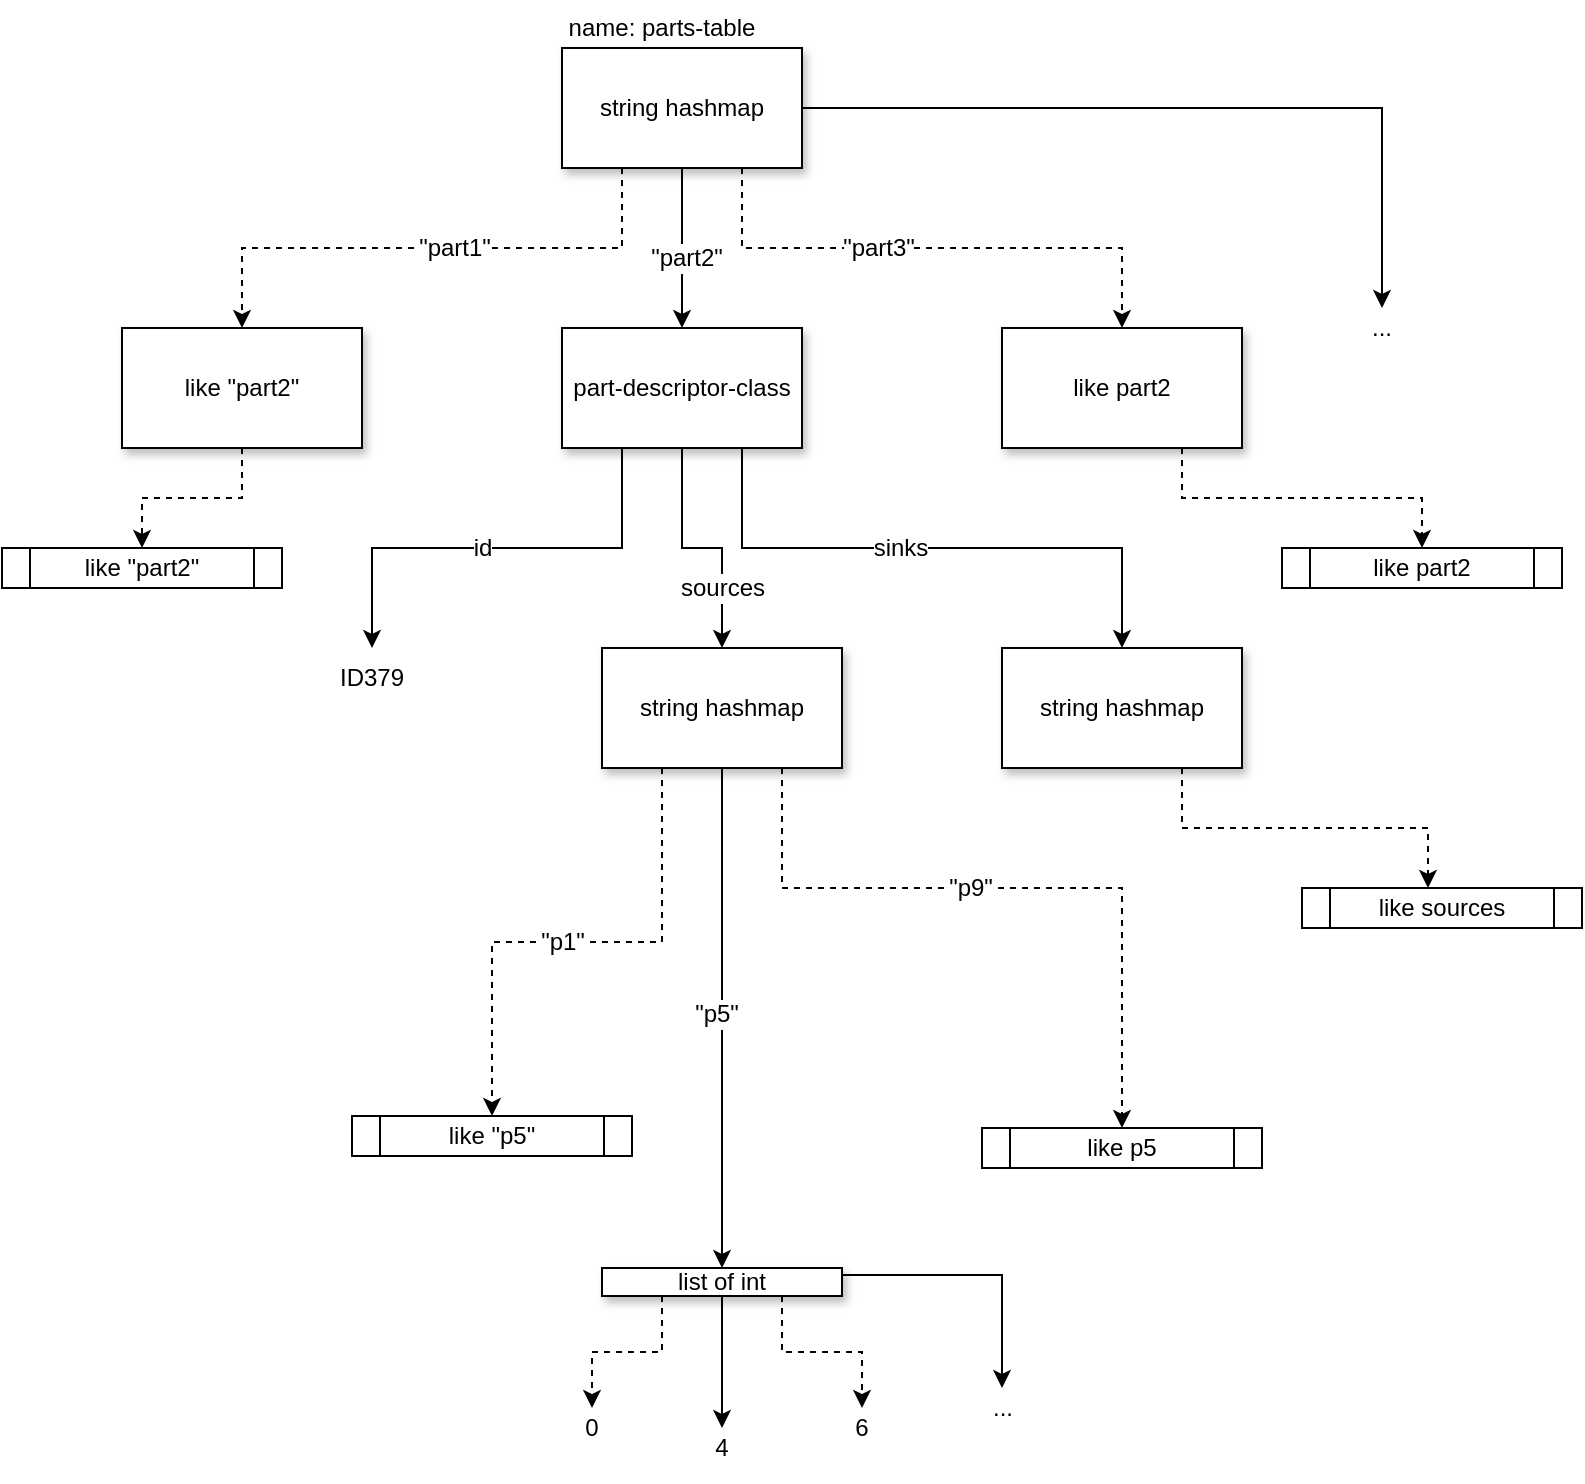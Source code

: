 <mxfile version="11.1.4" type="device"><diagram id="vtuY4MYt8lIP9khEpt2A" name="Page-1"><mxGraphModel dx="1106" dy="791" grid="1" gridSize="10" guides="1" tooltips="1" connect="1" arrows="1" fold="1" page="1" pageScale="1" pageWidth="827" pageHeight="1169" math="0" shadow="0"><root><mxCell id="0"/><mxCell id="1" parent="0"/><mxCell id="YR6RXKOD83cWNwXDXdoh-5" style="edgeStyle=orthogonalEdgeStyle;rounded=0;orthogonalLoop=1;jettySize=auto;html=1;exitX=0.5;exitY=1;exitDx=0;exitDy=0;entryX=0.5;entryY=0;entryDx=0;entryDy=0;" edge="1" parent="1" source="YR6RXKOD83cWNwXDXdoh-1" target="YR6RXKOD83cWNwXDXdoh-2"><mxGeometry relative="1" as="geometry"/></mxCell><mxCell id="YR6RXKOD83cWNwXDXdoh-42" value="&quot;part2&quot;" style="text;html=1;resizable=0;points=[];align=center;verticalAlign=middle;labelBackgroundColor=#ffffff;" vertex="1" connectable="0" parent="YR6RXKOD83cWNwXDXdoh-5"><mxGeometry x="0.125" y="2" relative="1" as="geometry"><mxPoint as="offset"/></mxGeometry></mxCell><mxCell id="YR6RXKOD83cWNwXDXdoh-6" style="edgeStyle=orthogonalEdgeStyle;rounded=0;orthogonalLoop=1;jettySize=auto;html=1;exitX=0.75;exitY=1;exitDx=0;exitDy=0;entryX=0.5;entryY=0;entryDx=0;entryDy=0;dashed=1;" edge="1" parent="1" source="YR6RXKOD83cWNwXDXdoh-1" target="YR6RXKOD83cWNwXDXdoh-3"><mxGeometry relative="1" as="geometry"/></mxCell><mxCell id="YR6RXKOD83cWNwXDXdoh-43" value="&quot;part3&quot;" style="text;html=1;resizable=0;points=[];align=center;verticalAlign=middle;labelBackgroundColor=#ffffff;" vertex="1" connectable="0" parent="YR6RXKOD83cWNwXDXdoh-6"><mxGeometry x="-0.2" relative="1" as="geometry"><mxPoint as="offset"/></mxGeometry></mxCell><mxCell id="YR6RXKOD83cWNwXDXdoh-7" style="edgeStyle=orthogonalEdgeStyle;rounded=0;orthogonalLoop=1;jettySize=auto;html=1;exitX=0.25;exitY=1;exitDx=0;exitDy=0;entryX=0.5;entryY=0;entryDx=0;entryDy=0;dashed=1;" edge="1" parent="1" source="YR6RXKOD83cWNwXDXdoh-1" target="YR6RXKOD83cWNwXDXdoh-4"><mxGeometry relative="1" as="geometry"/></mxCell><mxCell id="YR6RXKOD83cWNwXDXdoh-44" value="&quot;part1&quot;" style="text;html=1;resizable=0;points=[];align=center;verticalAlign=middle;labelBackgroundColor=#ffffff;" vertex="1" connectable="0" parent="YR6RXKOD83cWNwXDXdoh-7"><mxGeometry x="-0.082" relative="1" as="geometry"><mxPoint as="offset"/></mxGeometry></mxCell><mxCell id="YR6RXKOD83cWNwXDXdoh-54" style="edgeStyle=orthogonalEdgeStyle;rounded=0;orthogonalLoop=1;jettySize=auto;html=1;exitX=1;exitY=0.5;exitDx=0;exitDy=0;" edge="1" parent="1" source="YR6RXKOD83cWNwXDXdoh-1" target="YR6RXKOD83cWNwXDXdoh-55"><mxGeometry relative="1" as="geometry"><mxPoint x="710" y="160" as="targetPoint"/></mxGeometry></mxCell><mxCell id="YR6RXKOD83cWNwXDXdoh-1" value="string hashmap" style="rounded=0;whiteSpace=wrap;html=1;shadow=1;" vertex="1" parent="1"><mxGeometry x="300" y="20" width="120" height="60" as="geometry"/></mxCell><mxCell id="YR6RXKOD83cWNwXDXdoh-11" style="edgeStyle=orthogonalEdgeStyle;rounded=0;orthogonalLoop=1;jettySize=auto;html=1;exitX=0.25;exitY=1;exitDx=0;exitDy=0;entryX=0.5;entryY=0;entryDx=0;entryDy=0;" edge="1" parent="1" source="YR6RXKOD83cWNwXDXdoh-2" target="YR6RXKOD83cWNwXDXdoh-8"><mxGeometry relative="1" as="geometry"/></mxCell><mxCell id="YR6RXKOD83cWNwXDXdoh-38" value="id" style="text;html=1;resizable=0;points=[];align=center;verticalAlign=middle;labelBackgroundColor=#ffffff;" vertex="1" connectable="0" parent="YR6RXKOD83cWNwXDXdoh-11"><mxGeometry x="0.067" relative="1" as="geometry"><mxPoint as="offset"/></mxGeometry></mxCell><mxCell id="YR6RXKOD83cWNwXDXdoh-12" style="edgeStyle=orthogonalEdgeStyle;rounded=0;orthogonalLoop=1;jettySize=auto;html=1;exitX=0.5;exitY=1;exitDx=0;exitDy=0;entryX=0.5;entryY=0;entryDx=0;entryDy=0;" edge="1" parent="1" source="YR6RXKOD83cWNwXDXdoh-2" target="YR6RXKOD83cWNwXDXdoh-9"><mxGeometry relative="1" as="geometry"/></mxCell><mxCell id="YR6RXKOD83cWNwXDXdoh-36" value="sources" style="text;html=1;resizable=0;points=[];align=center;verticalAlign=middle;labelBackgroundColor=#ffffff;" vertex="1" connectable="0" parent="YR6RXKOD83cWNwXDXdoh-12"><mxGeometry x="-0.167" y="8" relative="1" as="geometry"><mxPoint x="20" y="28" as="offset"/></mxGeometry></mxCell><mxCell id="YR6RXKOD83cWNwXDXdoh-13" style="edgeStyle=orthogonalEdgeStyle;rounded=0;orthogonalLoop=1;jettySize=auto;html=1;exitX=0.75;exitY=1;exitDx=0;exitDy=0;" edge="1" parent="1" source="YR6RXKOD83cWNwXDXdoh-2" target="YR6RXKOD83cWNwXDXdoh-10"><mxGeometry relative="1" as="geometry"/></mxCell><mxCell id="YR6RXKOD83cWNwXDXdoh-37" value="sinks" style="text;html=1;resizable=0;points=[];align=center;verticalAlign=middle;labelBackgroundColor=#ffffff;" vertex="1" connectable="0" parent="YR6RXKOD83cWNwXDXdoh-13"><mxGeometry x="-0.11" relative="1" as="geometry"><mxPoint as="offset"/></mxGeometry></mxCell><mxCell id="YR6RXKOD83cWNwXDXdoh-2" value="part-descriptor-class" style="rounded=0;whiteSpace=wrap;html=1;shadow=1;" vertex="1" parent="1"><mxGeometry x="300" y="160" width="120" height="60" as="geometry"/></mxCell><mxCell id="YR6RXKOD83cWNwXDXdoh-26" style="edgeStyle=orthogonalEdgeStyle;rounded=0;orthogonalLoop=1;jettySize=auto;html=1;exitX=0.75;exitY=1;exitDx=0;exitDy=0;entryX=0.5;entryY=0;entryDx=0;entryDy=0;dashed=1;" edge="1" parent="1" source="YR6RXKOD83cWNwXDXdoh-3" target="YR6RXKOD83cWNwXDXdoh-25"><mxGeometry relative="1" as="geometry"/></mxCell><mxCell id="YR6RXKOD83cWNwXDXdoh-3" value="like part2" style="rounded=0;whiteSpace=wrap;html=1;shadow=1;" vertex="1" parent="1"><mxGeometry x="520" y="160" width="120" height="60" as="geometry"/></mxCell><mxCell id="YR6RXKOD83cWNwXDXdoh-28" style="edgeStyle=orthogonalEdgeStyle;rounded=0;orthogonalLoop=1;jettySize=auto;html=1;exitX=0.5;exitY=1;exitDx=0;exitDy=0;entryX=0.5;entryY=0;entryDx=0;entryDy=0;dashed=1;" edge="1" parent="1" source="YR6RXKOD83cWNwXDXdoh-4" target="YR6RXKOD83cWNwXDXdoh-27"><mxGeometry relative="1" as="geometry"/></mxCell><mxCell id="YR6RXKOD83cWNwXDXdoh-4" value="like &quot;part2&quot;" style="rounded=0;whiteSpace=wrap;html=1;shadow=1;" vertex="1" parent="1"><mxGeometry x="80" y="160" width="120" height="60" as="geometry"/></mxCell><mxCell id="YR6RXKOD83cWNwXDXdoh-8" value="ID379" style="text;html=1;strokeColor=none;fillColor=none;align=center;verticalAlign=middle;whiteSpace=wrap;rounded=0;" vertex="1" parent="1"><mxGeometry x="180" y="320" width="50" height="30" as="geometry"/></mxCell><mxCell id="YR6RXKOD83cWNwXDXdoh-17" style="edgeStyle=orthogonalEdgeStyle;rounded=0;orthogonalLoop=1;jettySize=auto;html=1;exitX=0.25;exitY=1;exitDx=0;exitDy=0;entryX=0.5;entryY=0;entryDx=0;entryDy=0;dashed=1;" edge="1" parent="1" source="YR6RXKOD83cWNwXDXdoh-9" target="YR6RXKOD83cWNwXDXdoh-32"><mxGeometry relative="1" as="geometry"><mxPoint x="265" y="440" as="targetPoint"/></mxGeometry></mxCell><mxCell id="YR6RXKOD83cWNwXDXdoh-39" value="&quot;p1&quot;" style="text;html=1;resizable=0;points=[];align=center;verticalAlign=middle;labelBackgroundColor=#ffffff;" vertex="1" connectable="0" parent="YR6RXKOD83cWNwXDXdoh-17"><mxGeometry x="0.062" relative="1" as="geometry"><mxPoint as="offset"/></mxGeometry></mxCell><mxCell id="YR6RXKOD83cWNwXDXdoh-18" style="edgeStyle=orthogonalEdgeStyle;rounded=0;orthogonalLoop=1;jettySize=auto;html=1;exitX=0.5;exitY=1;exitDx=0;exitDy=0;entryX=0.5;entryY=0;entryDx=0;entryDy=0;" edge="1" parent="1" source="YR6RXKOD83cWNwXDXdoh-9" target="YR6RXKOD83cWNwXDXdoh-46"><mxGeometry relative="1" as="geometry"><mxPoint x="420" y="440" as="targetPoint"/></mxGeometry></mxCell><mxCell id="YR6RXKOD83cWNwXDXdoh-40" value="&quot;p5&quot;" style="text;html=1;resizable=0;points=[];align=center;verticalAlign=middle;labelBackgroundColor=#ffffff;" vertex="1" connectable="0" parent="YR6RXKOD83cWNwXDXdoh-18"><mxGeometry x="-0.02" y="-3" relative="1" as="geometry"><mxPoint as="offset"/></mxGeometry></mxCell><mxCell id="YR6RXKOD83cWNwXDXdoh-19" style="edgeStyle=orthogonalEdgeStyle;rounded=0;orthogonalLoop=1;jettySize=auto;html=1;exitX=0.75;exitY=1;exitDx=0;exitDy=0;entryX=0.5;entryY=0;entryDx=0;entryDy=0;dashed=1;" edge="1" parent="1" source="YR6RXKOD83cWNwXDXdoh-9" target="YR6RXKOD83cWNwXDXdoh-33"><mxGeometry relative="1" as="geometry"><mxPoint x="580" y="440" as="targetPoint"/><Array as="points"><mxPoint x="410" y="440"/><mxPoint x="580" y="440"/></Array></mxGeometry></mxCell><mxCell id="YR6RXKOD83cWNwXDXdoh-41" value="&quot;p9&quot;" style="text;html=1;resizable=0;points=[];align=center;verticalAlign=middle;labelBackgroundColor=#ffffff;" vertex="1" connectable="0" parent="YR6RXKOD83cWNwXDXdoh-19"><mxGeometry x="-0.122" relative="1" as="geometry"><mxPoint as="offset"/></mxGeometry></mxCell><mxCell id="YR6RXKOD83cWNwXDXdoh-9" value="string hashmap" style="rounded=0;whiteSpace=wrap;html=1;shadow=1;" vertex="1" parent="1"><mxGeometry x="320" y="320" width="120" height="60" as="geometry"/></mxCell><mxCell id="YR6RXKOD83cWNwXDXdoh-24" style="edgeStyle=orthogonalEdgeStyle;rounded=0;orthogonalLoop=1;jettySize=auto;html=1;exitX=0.75;exitY=1;exitDx=0;exitDy=0;entryX=0.45;entryY=0;entryDx=0;entryDy=0;entryPerimeter=0;dashed=1;" edge="1" parent="1" source="YR6RXKOD83cWNwXDXdoh-10" target="YR6RXKOD83cWNwXDXdoh-20"><mxGeometry relative="1" as="geometry"/></mxCell><mxCell id="YR6RXKOD83cWNwXDXdoh-10" value="string hashmap" style="rounded=0;whiteSpace=wrap;html=1;shadow=1;" vertex="1" parent="1"><mxGeometry x="520" y="320" width="120" height="60" as="geometry"/></mxCell><mxCell id="YR6RXKOD83cWNwXDXdoh-20" value="like sources" style="shape=process;whiteSpace=wrap;html=1;backgroundOutline=1;" vertex="1" parent="1"><mxGeometry x="670" y="440" width="140" height="20" as="geometry"/></mxCell><mxCell id="YR6RXKOD83cWNwXDXdoh-25" value="like part2" style="shape=process;whiteSpace=wrap;html=1;backgroundOutline=1;" vertex="1" parent="1"><mxGeometry x="660" y="270" width="140" height="20" as="geometry"/></mxCell><mxCell id="YR6RXKOD83cWNwXDXdoh-27" value="like &quot;part2&quot;" style="shape=process;whiteSpace=wrap;html=1;backgroundOutline=1;" vertex="1" parent="1"><mxGeometry x="20" y="270" width="140" height="20" as="geometry"/></mxCell><mxCell id="YR6RXKOD83cWNwXDXdoh-29" value="0" style="text;html=1;strokeColor=none;fillColor=none;align=center;verticalAlign=middle;whiteSpace=wrap;rounded=0;shadow=1;" vertex="1" parent="1"><mxGeometry x="280" y="700" width="70" height="20" as="geometry"/></mxCell><mxCell id="YR6RXKOD83cWNwXDXdoh-32" value="like &quot;p5&quot;" style="shape=process;whiteSpace=wrap;html=1;backgroundOutline=1;" vertex="1" parent="1"><mxGeometry x="195" y="554" width="140" height="20" as="geometry"/></mxCell><mxCell id="YR6RXKOD83cWNwXDXdoh-33" value="like p5" style="shape=process;whiteSpace=wrap;html=1;backgroundOutline=1;" vertex="1" parent="1"><mxGeometry x="510" y="560" width="140" height="20" as="geometry"/></mxCell><mxCell id="YR6RXKOD83cWNwXDXdoh-45" value="name: parts-table" style="text;html=1;strokeColor=none;fillColor=none;align=center;verticalAlign=middle;whiteSpace=wrap;rounded=0;shadow=1;" vertex="1" parent="1"><mxGeometry x="300" width="100" height="20" as="geometry"/></mxCell><mxCell id="YR6RXKOD83cWNwXDXdoh-51" style="edgeStyle=orthogonalEdgeStyle;rounded=0;orthogonalLoop=1;jettySize=auto;html=1;exitX=0.25;exitY=1;exitDx=0;exitDy=0;dashed=1;" edge="1" parent="1" source="YR6RXKOD83cWNwXDXdoh-46" target="YR6RXKOD83cWNwXDXdoh-29"><mxGeometry relative="1" as="geometry"/></mxCell><mxCell id="YR6RXKOD83cWNwXDXdoh-52" style="edgeStyle=orthogonalEdgeStyle;rounded=0;orthogonalLoop=1;jettySize=auto;html=1;exitX=0.5;exitY=1;exitDx=0;exitDy=0;" edge="1" parent="1" source="YR6RXKOD83cWNwXDXdoh-46" target="YR6RXKOD83cWNwXDXdoh-47"><mxGeometry relative="1" as="geometry"/></mxCell><mxCell id="YR6RXKOD83cWNwXDXdoh-53" style="edgeStyle=orthogonalEdgeStyle;rounded=0;orthogonalLoop=1;jettySize=auto;html=1;exitX=0.75;exitY=1;exitDx=0;exitDy=0;entryX=0.5;entryY=0;entryDx=0;entryDy=0;dashed=1;" edge="1" parent="1" source="YR6RXKOD83cWNwXDXdoh-46" target="YR6RXKOD83cWNwXDXdoh-48"><mxGeometry relative="1" as="geometry"/></mxCell><mxCell id="YR6RXKOD83cWNwXDXdoh-56" style="edgeStyle=orthogonalEdgeStyle;rounded=0;orthogonalLoop=1;jettySize=auto;html=1;exitX=1;exitY=0.25;exitDx=0;exitDy=0;entryX=0.5;entryY=0;entryDx=0;entryDy=0;entryPerimeter=0;" edge="1" parent="1" source="YR6RXKOD83cWNwXDXdoh-46" target="YR6RXKOD83cWNwXDXdoh-57"><mxGeometry relative="1" as="geometry"><mxPoint x="520" y="680" as="targetPoint"/></mxGeometry></mxCell><mxCell id="YR6RXKOD83cWNwXDXdoh-46" value="list of int" style="rounded=0;whiteSpace=wrap;html=1;shadow=1;" vertex="1" parent="1"><mxGeometry x="320" y="630" width="120" height="14" as="geometry"/></mxCell><mxCell id="YR6RXKOD83cWNwXDXdoh-47" value="4" style="text;html=1;strokeColor=none;fillColor=none;align=center;verticalAlign=middle;whiteSpace=wrap;rounded=0;shadow=1;" vertex="1" parent="1"><mxGeometry x="360" y="710" width="40" height="20" as="geometry"/></mxCell><mxCell id="YR6RXKOD83cWNwXDXdoh-48" value="6" style="text;html=1;strokeColor=none;fillColor=none;align=center;verticalAlign=middle;whiteSpace=wrap;rounded=0;shadow=1;" vertex="1" parent="1"><mxGeometry x="430" y="700" width="40" height="20" as="geometry"/></mxCell><mxCell id="YR6RXKOD83cWNwXDXdoh-55" value="..." style="text;html=1;strokeColor=none;fillColor=none;align=center;verticalAlign=middle;whiteSpace=wrap;rounded=0;" vertex="1" parent="1"><mxGeometry x="690" y="150" width="40" height="20" as="geometry"/></mxCell><mxCell id="YR6RXKOD83cWNwXDXdoh-57" value="..." style="text;html=1;resizable=0;points=[];autosize=1;align=center;verticalAlign=top;spacingTop=-4;" vertex="1" parent="1"><mxGeometry x="505" y="690" width="30" height="20" as="geometry"/></mxCell></root></mxGraphModel></diagram></mxfile>